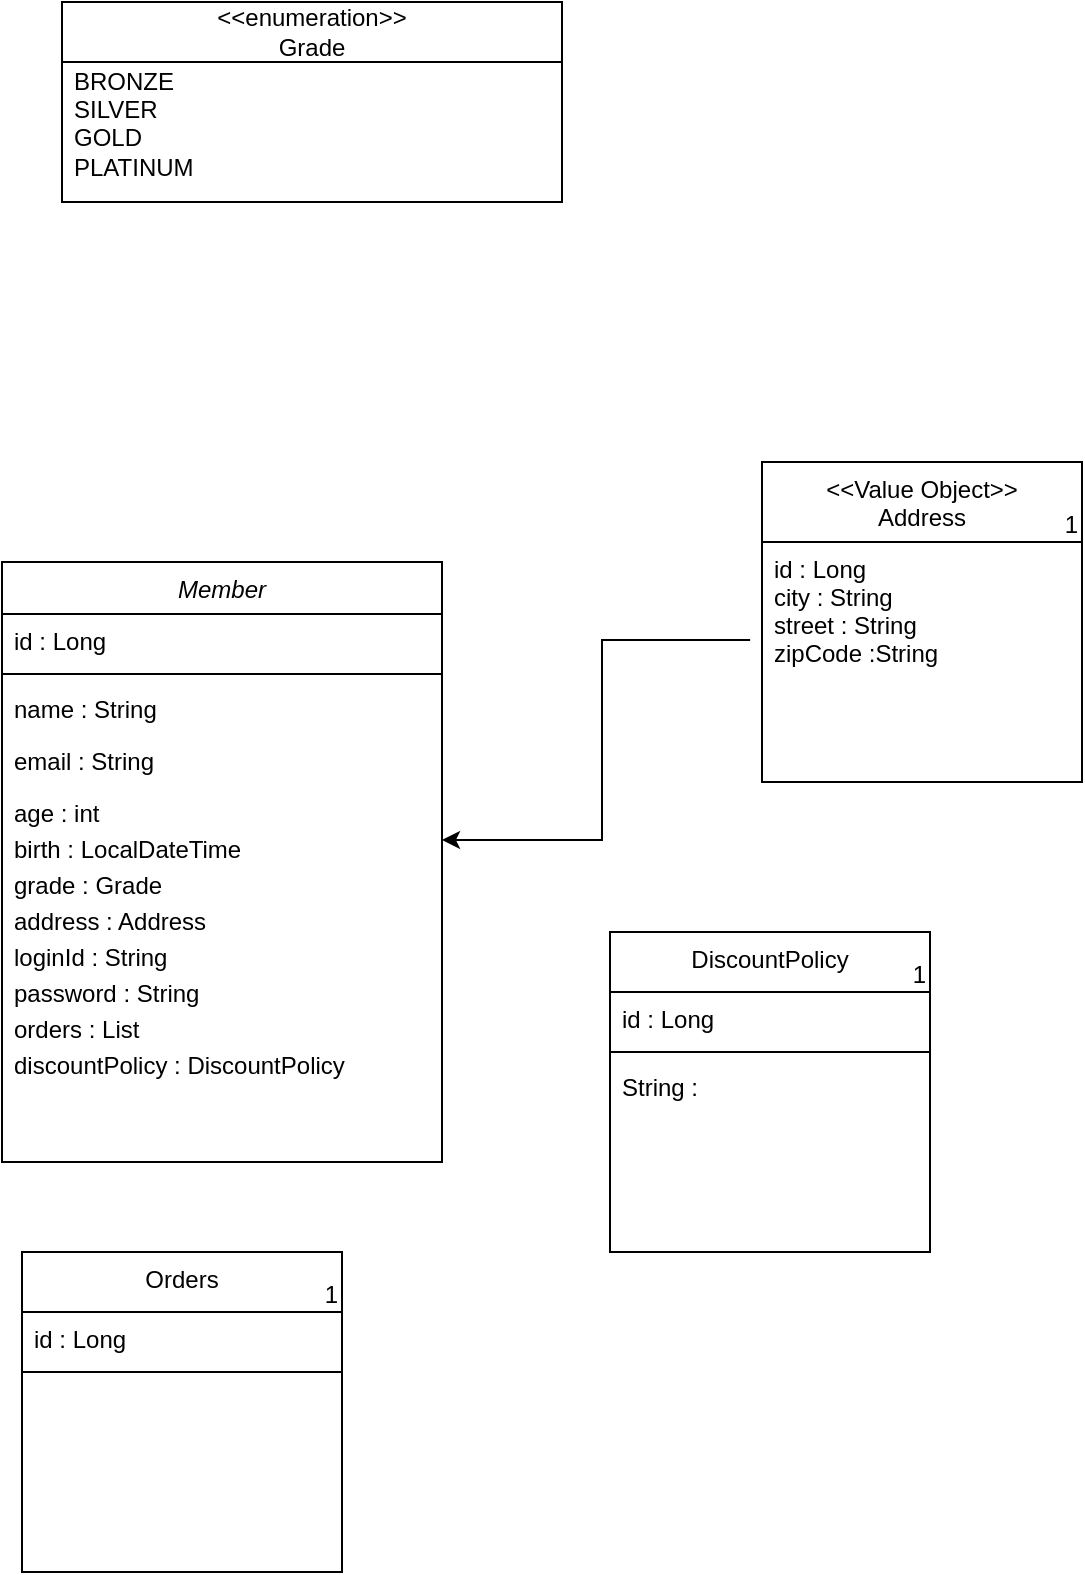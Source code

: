 <mxfile version="24.6.2" type="github">
  <diagram id="C5RBs43oDa-KdzZeNtuy" name="Page-1">
    <mxGraphModel dx="1482" dy="1988" grid="1" gridSize="10" guides="1" tooltips="1" connect="1" arrows="1" fold="1" page="1" pageScale="1" pageWidth="827" pageHeight="1169" math="0" shadow="0">
      <root>
        <mxCell id="WIyWlLk6GJQsqaUBKTNV-0" />
        <mxCell id="WIyWlLk6GJQsqaUBKTNV-1" parent="WIyWlLk6GJQsqaUBKTNV-0" />
        <mxCell id="zkfFHV4jXpPFQw0GAbJ--0" value="Member" style="swimlane;fontStyle=2;align=center;verticalAlign=top;childLayout=stackLayout;horizontal=1;startSize=26;horizontalStack=0;resizeParent=1;resizeLast=0;collapsible=1;marginBottom=0;rounded=0;shadow=0;strokeWidth=1;" parent="WIyWlLk6GJQsqaUBKTNV-1" vertex="1">
          <mxGeometry x="30" y="80" width="220" height="300" as="geometry">
            <mxRectangle x="230" y="140" width="160" height="26" as="alternateBounds" />
          </mxGeometry>
        </mxCell>
        <mxCell id="zkfFHV4jXpPFQw0GAbJ--1" value="id : Long" style="text;align=left;verticalAlign=top;spacingLeft=4;spacingRight=4;overflow=hidden;rotatable=0;points=[[0,0.5],[1,0.5]];portConstraint=eastwest;" parent="zkfFHV4jXpPFQw0GAbJ--0" vertex="1">
          <mxGeometry y="26" width="220" height="26" as="geometry" />
        </mxCell>
        <mxCell id="zkfFHV4jXpPFQw0GAbJ--4" value="" style="line;html=1;strokeWidth=1;align=left;verticalAlign=middle;spacingTop=-1;spacingLeft=3;spacingRight=3;rotatable=0;labelPosition=right;points=[];portConstraint=eastwest;" parent="zkfFHV4jXpPFQw0GAbJ--0" vertex="1">
          <mxGeometry y="52" width="220" height="8" as="geometry" />
        </mxCell>
        <mxCell id="f3WNfg0uJCd8kldbjhf3-0" value="name : String" style="text;align=left;verticalAlign=top;spacingLeft=4;spacingRight=4;overflow=hidden;rotatable=0;points=[[0,0.5],[1,0.5]];portConstraint=eastwest;rounded=0;shadow=0;html=0;" vertex="1" parent="zkfFHV4jXpPFQw0GAbJ--0">
          <mxGeometry y="60" width="220" height="26" as="geometry" />
        </mxCell>
        <mxCell id="f3WNfg0uJCd8kldbjhf3-1" value="email : String    &#xa;" style="text;align=left;verticalAlign=top;spacingLeft=4;spacingRight=4;overflow=hidden;rotatable=0;points=[[0,0.5],[1,0.5]];portConstraint=eastwest;rounded=0;shadow=0;html=0;" vertex="1" parent="zkfFHV4jXpPFQw0GAbJ--0">
          <mxGeometry y="86" width="220" height="26" as="geometry" />
        </mxCell>
        <mxCell id="zkfFHV4jXpPFQw0GAbJ--5" value="age : int" style="text;align=left;verticalAlign=top;spacingLeft=4;spacingRight=4;overflow=hidden;rotatable=0;points=[[0,0.5],[1,0.5]];portConstraint=eastwest;" parent="zkfFHV4jXpPFQw0GAbJ--0" vertex="1">
          <mxGeometry y="112" width="220" height="18" as="geometry" />
        </mxCell>
        <mxCell id="f3WNfg0uJCd8kldbjhf3-2" value="birth : LocalDateTime" style="text;align=left;verticalAlign=top;spacingLeft=4;spacingRight=4;overflow=hidden;rotatable=0;points=[[0,0.5],[1,0.5]];portConstraint=eastwest;" vertex="1" parent="zkfFHV4jXpPFQw0GAbJ--0">
          <mxGeometry y="130" width="220" height="18" as="geometry" />
        </mxCell>
        <mxCell id="f3WNfg0uJCd8kldbjhf3-3" value="grade : Grade" style="text;align=left;verticalAlign=top;spacingLeft=4;spacingRight=4;overflow=hidden;rotatable=0;points=[[0,0.5],[1,0.5]];portConstraint=eastwest;" vertex="1" parent="zkfFHV4jXpPFQw0GAbJ--0">
          <mxGeometry y="148" width="220" height="18" as="geometry" />
        </mxCell>
        <mxCell id="f3WNfg0uJCd8kldbjhf3-4" value="address : Address" style="text;align=left;verticalAlign=top;spacingLeft=4;spacingRight=4;overflow=hidden;rotatable=0;points=[[0,0.5],[1,0.5]];portConstraint=eastwest;" vertex="1" parent="zkfFHV4jXpPFQw0GAbJ--0">
          <mxGeometry y="166" width="220" height="18" as="geometry" />
        </mxCell>
        <mxCell id="f3WNfg0uJCd8kldbjhf3-5" value="loginId : String" style="text;align=left;verticalAlign=top;spacingLeft=4;spacingRight=4;overflow=hidden;rotatable=0;points=[[0,0.5],[1,0.5]];portConstraint=eastwest;" vertex="1" parent="zkfFHV4jXpPFQw0GAbJ--0">
          <mxGeometry y="184" width="220" height="18" as="geometry" />
        </mxCell>
        <mxCell id="f3WNfg0uJCd8kldbjhf3-6" value="password : String" style="text;align=left;verticalAlign=top;spacingLeft=4;spacingRight=4;overflow=hidden;rotatable=0;points=[[0,0.5],[1,0.5]];portConstraint=eastwest;" vertex="1" parent="zkfFHV4jXpPFQw0GAbJ--0">
          <mxGeometry y="202" width="220" height="18" as="geometry" />
        </mxCell>
        <mxCell id="f3WNfg0uJCd8kldbjhf3-35" value="orders : List" style="text;align=left;verticalAlign=top;spacingLeft=4;spacingRight=4;overflow=hidden;rotatable=0;points=[[0,0.5],[1,0.5]];portConstraint=eastwest;" vertex="1" parent="zkfFHV4jXpPFQw0GAbJ--0">
          <mxGeometry y="220" width="220" height="18" as="geometry" />
        </mxCell>
        <mxCell id="f3WNfg0uJCd8kldbjhf3-36" value="discountPolicy : DiscountPolicy" style="text;align=left;verticalAlign=top;spacingLeft=4;spacingRight=4;overflow=hidden;rotatable=0;points=[[0,0.5],[1,0.5]];portConstraint=eastwest;" vertex="1" parent="zkfFHV4jXpPFQw0GAbJ--0">
          <mxGeometry y="238" width="220" height="18" as="geometry" />
        </mxCell>
        <mxCell id="f3WNfg0uJCd8kldbjhf3-21" value="&lt;div&gt;&amp;lt;&amp;lt;enumeration&amp;gt;&amp;gt;&lt;/div&gt;Grade" style="swimlane;fontStyle=0;childLayout=stackLayout;horizontal=1;startSize=30;horizontalStack=0;resizeParent=1;resizeParentMax=0;resizeLast=0;collapsible=1;marginBottom=0;whiteSpace=wrap;html=1;" vertex="1" parent="WIyWlLk6GJQsqaUBKTNV-1">
          <mxGeometry x="60" y="-200" width="250" height="100" as="geometry" />
        </mxCell>
        <mxCell id="f3WNfg0uJCd8kldbjhf3-24" value="&lt;div&gt;BRONZE&lt;/div&gt;SILVER&lt;div&gt;GOLD&lt;/div&gt;&lt;div&gt;PLATINUM&lt;/div&gt;&lt;div&gt;&lt;br&gt;&lt;/div&gt;&lt;div&gt;&lt;br&gt;&lt;/div&gt;&lt;div&gt;&lt;br&gt;&lt;/div&gt;" style="text;strokeColor=none;fillColor=none;align=left;verticalAlign=middle;spacingLeft=4;spacingRight=4;overflow=hidden;points=[[0,0.5],[1,0.5]];portConstraint=eastwest;rotatable=0;whiteSpace=wrap;html=1;" vertex="1" parent="f3WNfg0uJCd8kldbjhf3-21">
          <mxGeometry y="30" width="250" height="70" as="geometry" />
        </mxCell>
        <mxCell id="f3WNfg0uJCd8kldbjhf3-39" style="edgeStyle=orthogonalEdgeStyle;rounded=0;orthogonalLoop=1;jettySize=auto;html=1;exitX=-0.037;exitY=0.49;exitDx=0;exitDy=0;entryX=1;entryY=0.5;entryDx=0;entryDy=0;exitPerimeter=0;" edge="1" parent="WIyWlLk6GJQsqaUBKTNV-1" source="f3WNfg0uJCd8kldbjhf3-49" target="f3WNfg0uJCd8kldbjhf3-2">
          <mxGeometry relative="1" as="geometry">
            <mxPoint x="508" y="201" as="sourcePoint" />
          </mxGeometry>
        </mxCell>
        <mxCell id="f3WNfg0uJCd8kldbjhf3-30" value="Orders" style="swimlane;fontStyle=0;align=center;verticalAlign=top;childLayout=stackLayout;horizontal=1;startSize=30;horizontalStack=0;resizeParent=1;resizeLast=0;collapsible=1;marginBottom=0;rounded=0;shadow=0;strokeWidth=1;" vertex="1" parent="WIyWlLk6GJQsqaUBKTNV-1">
          <mxGeometry x="40" y="425" width="160" height="160" as="geometry">
            <mxRectangle x="550" y="140" width="160" height="26" as="alternateBounds" />
          </mxGeometry>
        </mxCell>
        <mxCell id="f3WNfg0uJCd8kldbjhf3-31" value="1" style="resizable=0;align=right;verticalAlign=bottom;labelBackgroundColor=none;fontSize=12;" connectable="0" vertex="1" parent="f3WNfg0uJCd8kldbjhf3-30">
          <mxGeometry y="30" width="160" as="geometry" />
        </mxCell>
        <mxCell id="f3WNfg0uJCd8kldbjhf3-33" value="id : Long" style="text;align=left;verticalAlign=top;spacingLeft=4;spacingRight=4;overflow=hidden;rotatable=0;points=[[0,0.5],[1,0.5]];portConstraint=eastwest;rounded=0;shadow=0;html=0;" vertex="1" parent="f3WNfg0uJCd8kldbjhf3-30">
          <mxGeometry y="30" width="160" height="26" as="geometry" />
        </mxCell>
        <mxCell id="f3WNfg0uJCd8kldbjhf3-34" value="" style="line;html=1;strokeWidth=1;align=left;verticalAlign=middle;spacingTop=-1;spacingLeft=3;spacingRight=3;rotatable=0;labelPosition=right;points=[];portConstraint=eastwest;" vertex="1" parent="f3WNfg0uJCd8kldbjhf3-30">
          <mxGeometry y="56" width="160" height="8" as="geometry" />
        </mxCell>
        <mxCell id="f3WNfg0uJCd8kldbjhf3-42" value="DiscountPolicy" style="swimlane;fontStyle=0;align=center;verticalAlign=top;childLayout=stackLayout;horizontal=1;startSize=30;horizontalStack=0;resizeParent=1;resizeLast=0;collapsible=1;marginBottom=0;rounded=0;shadow=0;strokeWidth=1;" vertex="1" parent="WIyWlLk6GJQsqaUBKTNV-1">
          <mxGeometry x="334" y="265" width="160" height="160" as="geometry">
            <mxRectangle x="550" y="140" width="160" height="26" as="alternateBounds" />
          </mxGeometry>
        </mxCell>
        <mxCell id="f3WNfg0uJCd8kldbjhf3-43" value="1" style="resizable=0;align=right;verticalAlign=bottom;labelBackgroundColor=none;fontSize=12;" connectable="0" vertex="1" parent="f3WNfg0uJCd8kldbjhf3-42">
          <mxGeometry y="30" width="160" as="geometry" />
        </mxCell>
        <mxCell id="f3WNfg0uJCd8kldbjhf3-44" value="id : Long" style="text;align=left;verticalAlign=top;spacingLeft=4;spacingRight=4;overflow=hidden;rotatable=0;points=[[0,0.5],[1,0.5]];portConstraint=eastwest;rounded=0;shadow=0;html=0;" vertex="1" parent="f3WNfg0uJCd8kldbjhf3-42">
          <mxGeometry y="30" width="160" height="26" as="geometry" />
        </mxCell>
        <mxCell id="f3WNfg0uJCd8kldbjhf3-45" value="" style="line;html=1;strokeWidth=1;align=left;verticalAlign=middle;spacingTop=-1;spacingLeft=3;spacingRight=3;rotatable=0;labelPosition=right;points=[];portConstraint=eastwest;" vertex="1" parent="f3WNfg0uJCd8kldbjhf3-42">
          <mxGeometry y="56" width="160" height="8" as="geometry" />
        </mxCell>
        <mxCell id="f3WNfg0uJCd8kldbjhf3-46" value="String : " style="text;align=left;verticalAlign=top;spacingLeft=4;spacingRight=4;overflow=hidden;rotatable=0;points=[[0,0.5],[1,0.5]];portConstraint=eastwest;rounded=0;shadow=0;html=0;" vertex="1" parent="f3WNfg0uJCd8kldbjhf3-42">
          <mxGeometry y="64" width="160" height="26" as="geometry" />
        </mxCell>
        <mxCell id="f3WNfg0uJCd8kldbjhf3-47" value="&lt;&lt;Value Object&gt;&gt;&#xa;Address" style="swimlane;fontStyle=0;align=center;verticalAlign=top;childLayout=stackLayout;horizontal=1;startSize=40;horizontalStack=0;resizeParent=1;resizeLast=0;collapsible=1;marginBottom=0;rounded=0;shadow=0;strokeWidth=1;" vertex="1" parent="WIyWlLk6GJQsqaUBKTNV-1">
          <mxGeometry x="410" y="30" width="160" height="160" as="geometry">
            <mxRectangle x="550" y="140" width="160" height="26" as="alternateBounds" />
          </mxGeometry>
        </mxCell>
        <mxCell id="f3WNfg0uJCd8kldbjhf3-48" value="1" style="resizable=0;align=right;verticalAlign=bottom;labelBackgroundColor=none;fontSize=12;" connectable="0" vertex="1" parent="f3WNfg0uJCd8kldbjhf3-47">
          <mxGeometry y="40" width="160" as="geometry" />
        </mxCell>
        <mxCell id="f3WNfg0uJCd8kldbjhf3-49" value="id : Long&#xa;city : String&#xa;street : String&#xa;zipCode :String" style="text;align=left;verticalAlign=top;spacingLeft=4;spacingRight=4;overflow=hidden;rotatable=0;points=[[0,0.5],[1,0.5]];portConstraint=eastwest;rounded=0;shadow=0;html=0;" vertex="1" parent="f3WNfg0uJCd8kldbjhf3-47">
          <mxGeometry y="40" width="160" height="100" as="geometry" />
        </mxCell>
      </root>
    </mxGraphModel>
  </diagram>
</mxfile>
